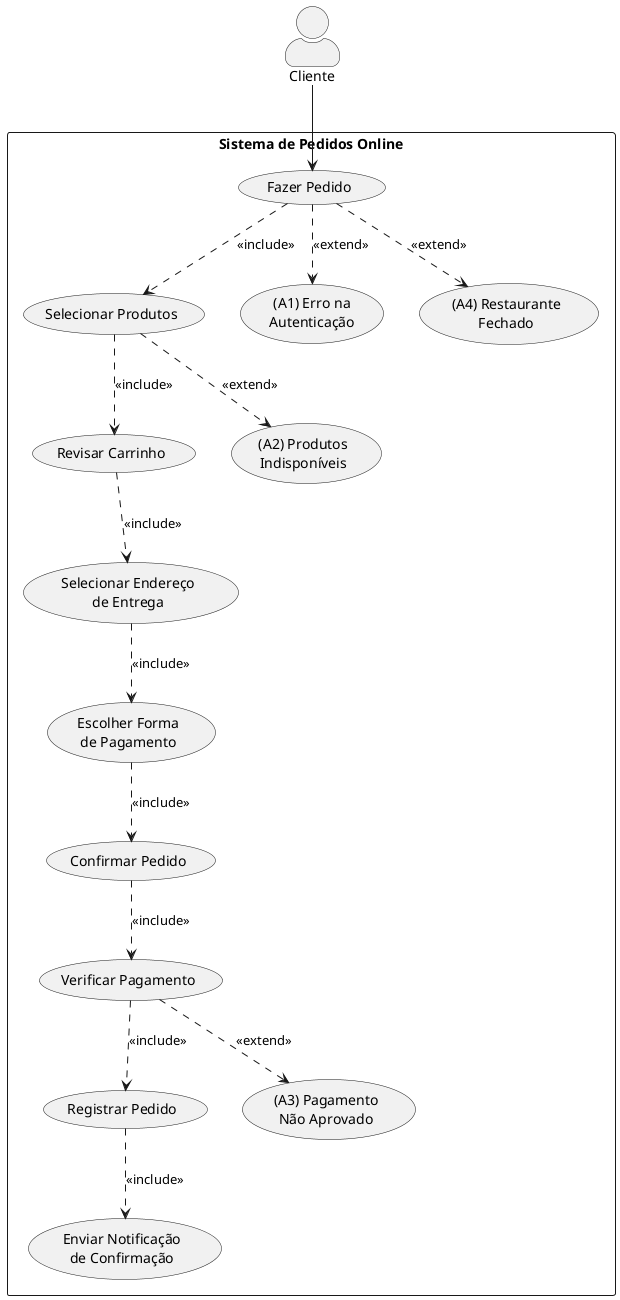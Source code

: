 @startuml UC003_Fazer_Pedido

skinparam actorStyle awesome

actor "Cliente" as c

rectangle "Sistema de Pedidos Online" {
  usecase "Fazer Pedido" as UC1
  usecase "Selecionar Produtos" as UC2
  usecase "Revisar Carrinho" as UC2_1
  usecase "Selecionar Endereço\nde Entrega" as UC2_2
  usecase "Escolher Forma\nde Pagamento" as UC3
  usecase "Confirmar Pedido" as UC4
  usecase "Verificar Pagamento" as UC5
  usecase "Registrar Pedido" as UC6
  usecase "Enviar Notificação\nde Confirmação" as UC7
  
  usecase "(A1) Erro na\nAutenticação" as A1
  usecase "(A2) Produtos\nIndisponíveis" as A2
  usecase "(A3) Pagamento\nNão Aprovado" as A3
  usecase "(A4) Restaurante\nFechado" as A4

  c --> UC1
  
  UC1 ..> UC2 : <<include>>
  UC2 ..> UC2_1 : <<include>>
  UC2_1 ..> UC2_2 : <<include>>
  UC2_2 ..> UC3 : <<include>>
  UC3 ..> UC4 : <<include>>
  UC4 ..> UC5 : <<include>>
  UC5 ..> UC6 : <<include>>
  UC6 ..> UC7 : <<include>>
  
  UC1 ..> A1 : <<extend>>
  UC2 ..> A2 : <<extend>>
  UC5 ..> A3 : <<extend>>
  UC1 ..> A4 : <<extend>>

}

@enduml
